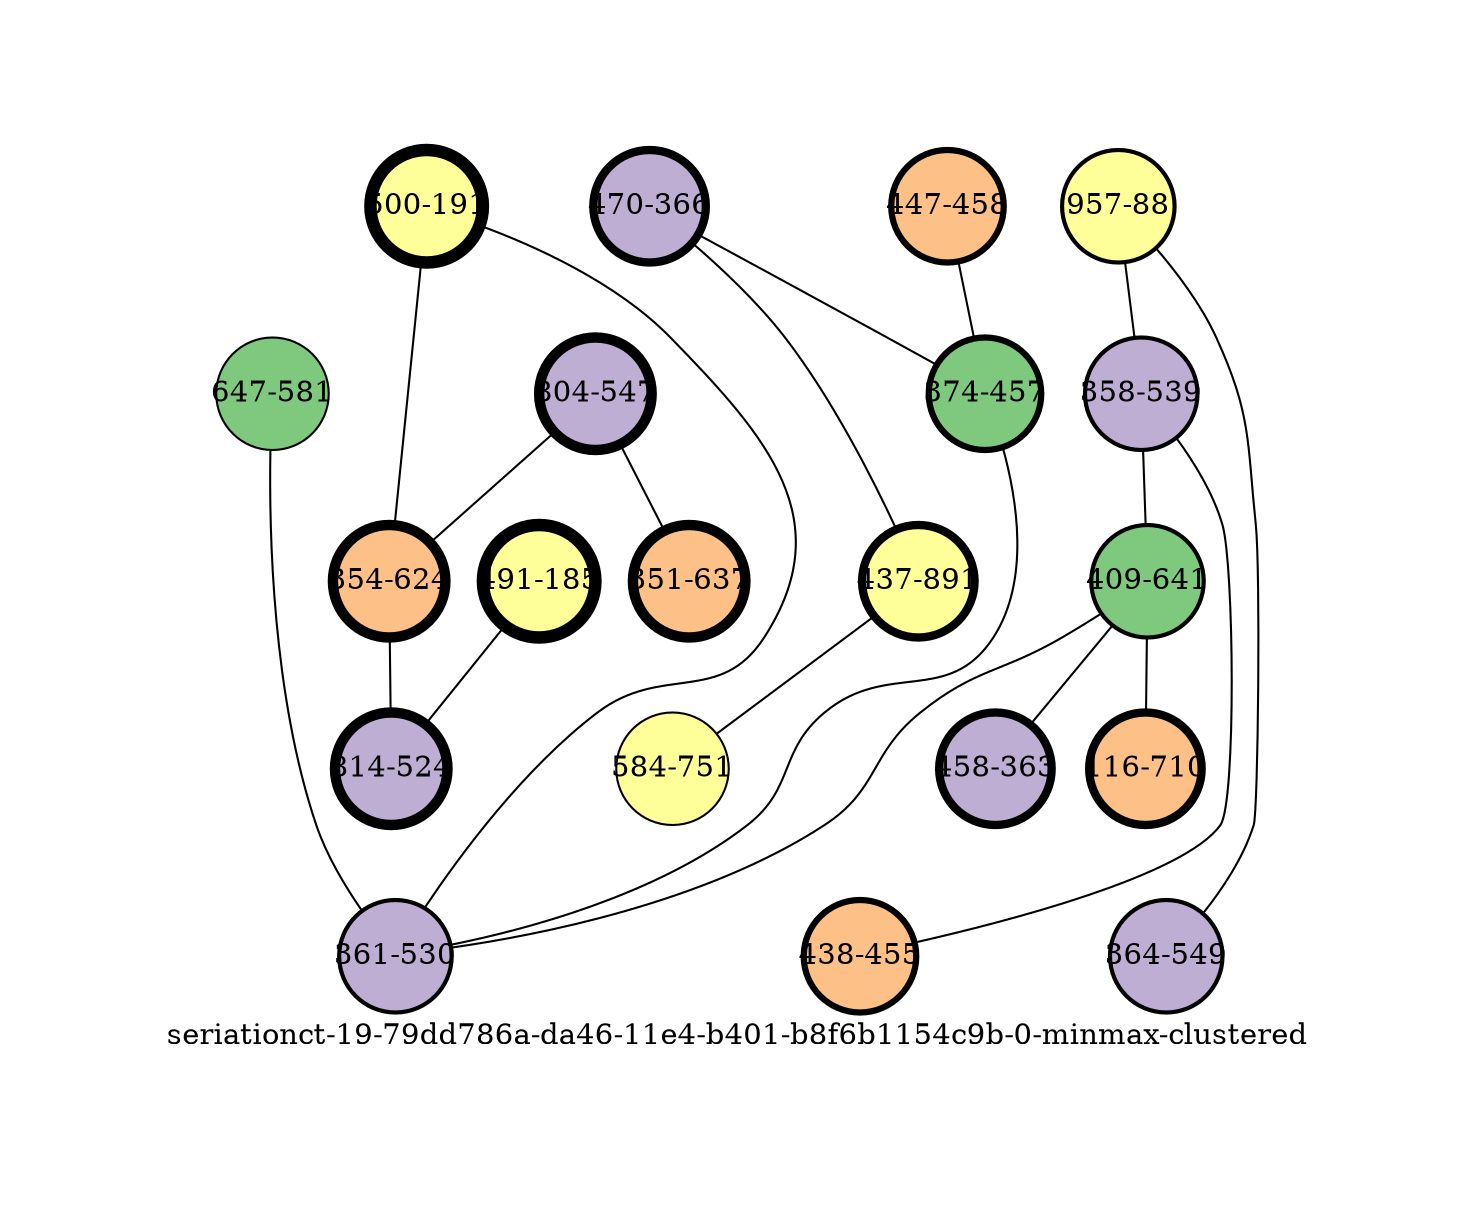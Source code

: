 strict graph "seriationct-19-79dd786a-da46-11e4-b401-b8f6b1154c9b-0-minmax-clustered" {
labelloc=b;
ratio=auto;
pad="1.0";
label="seriationct-19-79dd786a-da46-11e4-b401-b8f6b1154c9b-0-minmax-clustered";
node [width="0.75", style=filled, fixedsize=true, height="0.75", shape=circle, label=""];
0 [xCoordinate="366.0", appears_in_slice=4, yCoordinate="470.0", colorscheme=accent6, short_label="470-366", label="470-366", cluster_id=1, fillcolor=2, size="500.0", id=1, penwidth="4.0"];
1 [xCoordinate="185.0", appears_in_slice=6, yCoordinate="491.0", colorscheme=accent6, short_label="491-185", label="491-185", cluster_id=3, fillcolor=4, size="500.0", id=0, penwidth="6.0"];
2 [xCoordinate="581.0", appears_in_slice=1, yCoordinate="647.0", colorscheme=accent6, short_label="647-581", label="647-581", cluster_id=0, fillcolor=1, size="500.0", id=2, penwidth="1.0"];
3 [xCoordinate="191.0", appears_in_slice=6, yCoordinate="500.0", colorscheme=accent6, short_label="500-191", label="500-191", cluster_id=3, fillcolor=4, size="500.0", id=3, penwidth="6.0"];
4 [xCoordinate="88.0", appears_in_slice=2, yCoordinate="957.0", colorscheme=accent6, short_label="957-88", label="957-88", cluster_id=3, fillcolor=4, size="500.0", id=13, penwidth="2.0"];
5 [xCoordinate="539.0", appears_in_slice=2, yCoordinate="358.0", colorscheme=accent6, short_label="358-539", label="358-539", cluster_id=1, fillcolor=2, size="500.0", id=5, penwidth="2.0"];
6 [xCoordinate="547.0", appears_in_slice=5, yCoordinate="804.0", colorscheme=accent6, short_label="804-547", label="804-547", cluster_id=1, fillcolor=2, size="500.0", id=7, penwidth="5.0"];
7 [xCoordinate="458.0", appears_in_slice=3, yCoordinate="447.0", colorscheme=accent6, short_label="447-458", label="447-458", cluster_id=2, fillcolor=3, size="500.0", id=16, penwidth="3.0"];
8 [xCoordinate="637.0", appears_in_slice=5, yCoordinate="351.0", colorscheme=accent6, short_label="351-637", label="351-637", cluster_id=2, fillcolor=3, size="500.0", id=19, penwidth="5.0"];
9 [xCoordinate="641.0", appears_in_slice=2, yCoordinate="409.0", colorscheme=accent6, short_label="409-641", label="409-641", cluster_id=0, fillcolor=1, size="500.0", id=10, penwidth="2.0"];
10 [xCoordinate="624.0", appears_in_slice=5, yCoordinate="354.0", colorscheme=accent6, short_label="354-624", label="354-624", cluster_id=2, fillcolor=3, size="500.0", id=8, penwidth="5.0"];
11 [xCoordinate="455.0", appears_in_slice=3, yCoordinate="438.0", colorscheme=accent6, short_label="438-455", label="438-455", cluster_id=2, fillcolor=3, size="500.0", id=11, penwidth="3.0"];
12 [xCoordinate="710.0", appears_in_slice=4, yCoordinate="116.0", colorscheme=accent6, short_label="116-710", label="116-710", cluster_id=2, fillcolor=3, size="500.0", id=12, penwidth="4.0"];
13 [xCoordinate="524.0", appears_in_slice=5, yCoordinate="814.0", colorscheme=accent6, short_label="814-524", label="814-524", cluster_id=1, fillcolor=2, size="500.0", id=4, penwidth="5.0"];
14 [xCoordinate="457.0", appears_in_slice=3, yCoordinate="374.0", colorscheme=accent6, short_label="374-457", label="374-457", cluster_id=0, fillcolor=1, size="500.0", id=14, penwidth="3.0"];
15 [xCoordinate="530.0", appears_in_slice=2, yCoordinate="361.0", colorscheme=accent6, short_label="361-530", label="361-530", cluster_id=1, fillcolor=2, size="500.0", id=15, penwidth="2.0"];
16 [xCoordinate="363.0", appears_in_slice=4, yCoordinate="458.0", colorscheme=accent6, short_label="458-363", label="458-363", cluster_id=1, fillcolor=2, size="500.0", id=9, penwidth="4.0"];
17 [xCoordinate="891.0", appears_in_slice=4, yCoordinate="437.0", colorscheme=accent6, short_label="437-891", label="437-891", cluster_id=3, fillcolor=4, size="500.0", id=17, penwidth="4.0"];
18 [xCoordinate="751.0", appears_in_slice=1, yCoordinate="584.0", colorscheme=accent6, short_label="584-751", label="584-751", cluster_id=3, fillcolor=4, size="500.0", id=18, penwidth="1.0"];
19 [xCoordinate="549.0", appears_in_slice=2, yCoordinate="364.0", colorscheme=accent6, short_label="364-549", label="364-549", cluster_id=1, fillcolor=2, size="500.0", id=6, penwidth="2.0"];
0 -- 17  [inverseweight="16.7978285171", weight="0.0595315042645"];
0 -- 14  [inverseweight="3.01577150408", weight="0.331590108417"];
1 -- 13  [inverseweight="1.90706387909", weight="0.524366284195"];
2 -- 15  [inverseweight="1.74231893051", weight="0.573947732812"];
3 -- 10  [inverseweight="3.80208898531", weight="0.263013307648"];
3 -- 15  [inverseweight="2.32979370031", weight="0.429222552996"];
4 -- 19  [inverseweight="22.6804605813", weight="0.0440908153701"];
4 -- 5  [inverseweight="19.2023843161", weight="0.0520768662652"];
5 -- 9  [inverseweight="3.9288560805", weight="0.254527012319"];
5 -- 11  [inverseweight="3.8877851066", weight="0.257215862652"];
6 -- 8  [inverseweight="17.8344093752", weight="0.0560713830755"];
6 -- 10  [inverseweight="1.79468726189", weight="0.557200143575"];
7 -- 14  [inverseweight="2.6107613892", weight="0.383030024933"];
9 -- 16  [inverseweight="3.99527239457", weight="0.250295824975"];
9 -- 12  [inverseweight="3.91702324082", weight="0.255295906744"];
9 -- 15  [inverseweight="4.7616888172", weight="0.210009523594"];
10 -- 13  [inverseweight="3.27027974908", weight="0.305784237658"];
14 -- 15  [inverseweight="3.90648844041", weight="0.255984374523"];
17 -- 18  [inverseweight="2.18267785719", weight="0.458152812935"];
}
